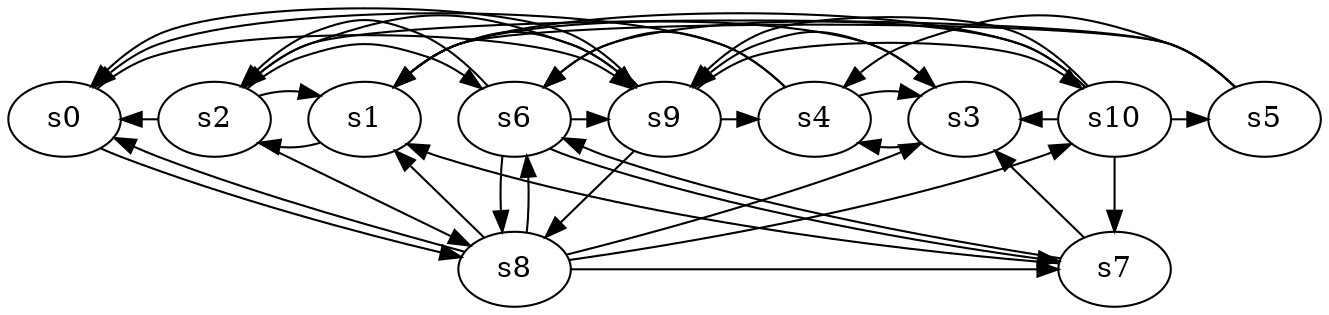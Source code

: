 digraph game_0744_complex_11 {
    s0 [name="s0", player=0];
    s1 [name="s1", player=0];
    s2 [name="s2", player=1];
    s3 [name="s3", player=0, target=1];
    s4 [name="s4", player=1];
    s5 [name="s5", player=1];
    s6 [name="s6", player=1, target=1];
    s7 [name="s7", player=0, target=1];
    s8 [name="s8", player=0];
    s9 [name="s9", player=0];
    s10 [name="s10", player=0];

    s0 -> s8 [constraint="!(time % 6 == 2)"];
    s0 -> s9 [constraint="time == 3 || time == 8"];
    s1 -> s2 [constraint="time == 3 || time == 7 || time == 8 || time == 9 || time == 16"];
    s1 -> s3 [constraint="time % 8 == 3"];
    s1 -> s9 [constraint="!(time % 6 == 0)"];
    s2 -> s0 [constraint="time % 2 == 1 || time % 4 == 1"];
    s2 -> s1 [constraint="time % 5 == 0 || time % 5 == 3"];
    s2 -> s6 [constraint="time % 2 == 0 && time % 4 == 1"];
    s2 -> s8 [constraint="time % 7 == 2"];
    s2 -> s9 [constraint="time % 3 == 0 || time % 5 == 1"];
    s3 -> s4 [constraint="time % 5 == 2 || time % 3 == 1"];
    s3 -> s9 [constraint="time % 4 == 3 && time % 5 == 1"];
    s4 -> s0 [constraint="time == 1 || time == 13 || time == 14"];
    s4 -> s3 [constraint="time == 5 || time == 6 || time == 19 || time == 21"];
    s4 -> s6 [constraint="time % 5 == 4 || time % 5 == 4"];
    s5 -> s1 [constraint="time % 3 == 1"];
    s5 -> s2 [constraint="!(time % 5 == 2)"];
    s5 -> s4 [constraint="time % 5 == 4 || time % 3 == 1"];
    s6 -> s2 [constraint="!(time % 6 == 4)"];
    s6 -> s7 [constraint="time % 6 == 0"];
    s6 -> s8;
    s6 -> s9 [constraint="time % 8 == 5"];
    s7 -> s1 [constraint="!(time % 4 == 3)"];
    s7 -> s3 [constraint="time % 2 == 1 && time % 4 == 0"];
    s7 -> s6 [constraint="time % 2 == 0 && time % 3 == 1"];
    s8 -> s0 [constraint="time % 6 == 0"];
    s8 -> s1 [constraint="time % 5 == 1 || time % 2 == 1"];
    s8 -> s3 [constraint="time == 7 || time == 12 || time == 20"];
    s8 -> s6 [constraint="!(time % 5 == 4)"];
    s8 -> s7 [constraint="time % 5 == 3 || time % 2 == 1"];
    s8 -> s10 [constraint="time % 2 == 1 || time % 5 == 4"];
    s9 -> s0 [constraint="!(time % 4 == 2)"];
    s9 -> s4 [constraint="time == 4 || time == 5"];
    s9 -> s8 [constraint="time % 5 == 3"];
    s9 -> s10 [constraint="!(time % 6 == 3)"];
    s10 -> s1 [constraint="time == 6 || time == 8 || time == 18"];
    s10 -> s3 [constraint="time % 2 == 0 || time % 2 == 0"];
    s10 -> s5 [constraint="time % 5 == 0 || time % 2 == 1"];
    s10 -> s6 [constraint="time % 4 == 2 && time % 4 == 3"];
    s10 -> s7;
    s10 -> s9 [constraint="time == 3 || time == 10"];
}
